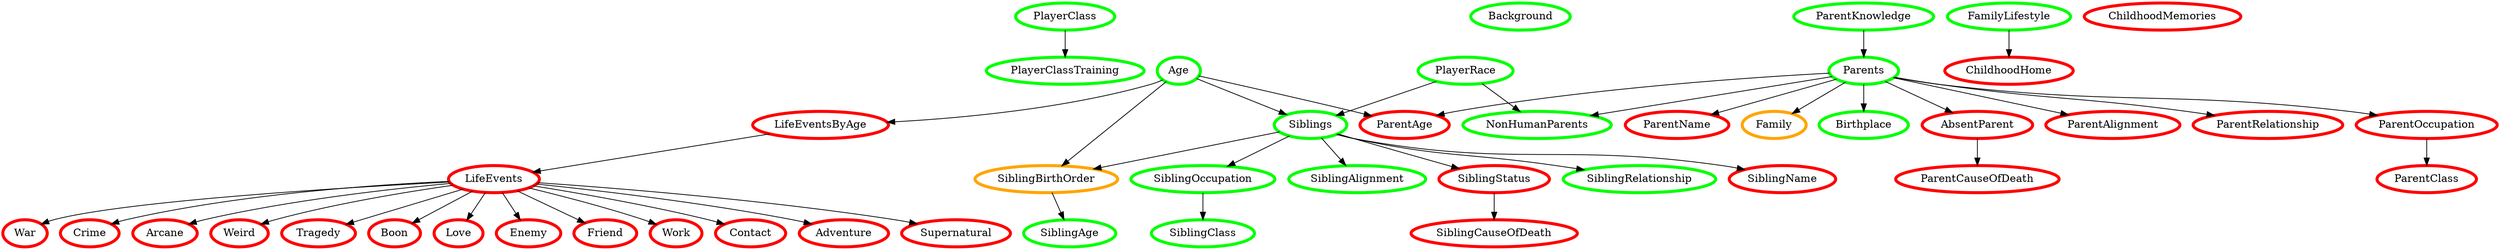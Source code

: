 strict digraph flow {
    PlayerClass [color=green, penwidth=4];
    Background [color=green, penwidth=4];
    ParentKnowledge [color=green, penwidth=4];
    FamilyLifestyle [color=green, penwidth=4];
    ChildhoodMemories [color=red, penwidth=4];

    PlayerClassTraining [color=green, penwidth=4];
    Age [color=green, penwidth=4];
    PlayerRace [color=green, penwidth=4];
    Parents [color=green, penwidth=4];
    ChildhoodHome [color=red, penwidth=4];

    LifeEventsByAge [color=red, penwidth=4];
    Siblings [color=green, penwidth=4];
    ParentAge [color=red, penwidth=4];
    NonHumanParents [color=green, penwidth=4];
    ParentOccupation [color=red, penwidth=4];
    ParentName [color=red, penwidth=4];
    Family [color=orange, penwidth=4];
    Birthplace [color=green, penwidth=4];
    AbsentParent [color=red, penwidth=4];
    ParentAlignment [color=red, penwidth=4];
    ParentRelationship [color=red, penwidth=4];

    LifeEvents [color=red, penwidth=4];
    SiblingBirthOrder [color=orange, penwidth=4];
    SiblingRelationship [color=green, penwidth=4];
    SiblingName [color=red, penwidth=4];
    SiblingOccupation [color=green, penwidth=4];
    SiblingAlignment [color=green, penwidth=4];
    SiblingStatus [color=red, penwidth=4];
    ParentClass [color=red, penwidth=4];
    ParentCauseOfDeath [color=red, penwidth=4];

    Tragedy [color=red, penwidth=4];
    Boon [color=red, penwidth=4];
    Love [color=red, penwidth=4];
    Enemy [color=red, penwidth=4];
    Friend [color=red, penwidth=4];
    Work [color=red, penwidth=4];
    Contact [color=red, penwidth=4];
    Adventure [color=red, penwidth=4];
    Supernatural [color=red, penwidth=4];
    War [color=red, penwidth=4];
    Crime [color=red, penwidth=4];
    Arcane [color=red, penwidth=4];
    Weird [color=red, penwidth=4];
    SiblingAge [color=green, penwidth=4];
    SiblingClass [color=green, penwidth=4];
    SiblingCauseOfDeath [color=red, penwidth=4];

    PlayerClass -> PlayerClassTraining;
    Background;
    Age -> { LifeEventsByAge SiblingBirthOrder Siblings ParentAge};
    PlayerRace -> { Siblings NonHumanParents };
    ParentKnowledge -> Parents;
    FamilyLifestyle -> ChildhoodHome;
    ChildhoodMemories;
    Siblings -> { SiblingBirthOrder SiblingRelationship SiblingName SiblingOccupation SiblingAlignment SiblingStatus };
    Parents -> { ParentAge NonHumanParents ParentOccupation ParentName Family Birthplace AbsentParent ParentAlignment ParentRelationship};
    LifeEventsByAge -> LifeEvents;
    SiblingBirthOrder -> SiblingAge;
    LifeEvents -> { Tragedy Boon Love Enemy Friend Work Contact Adventure Supernatural War Crime Arcane Weird };
    SiblingOccupation -> SiblingClass;
    SiblingStatus -> SiblingCauseOfDeath;
    AbsentParent -> ParentCauseOfDeath;
    ParentOccupation -> ParentClass;
}